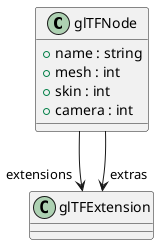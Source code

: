 @startuml
class glTFNode {
    + name : string
    + mesh : int
    + skin : int
    + camera : int
}
glTFNode --> "extensions" glTFExtension
glTFNode --> "extras" glTFExtension
@enduml
